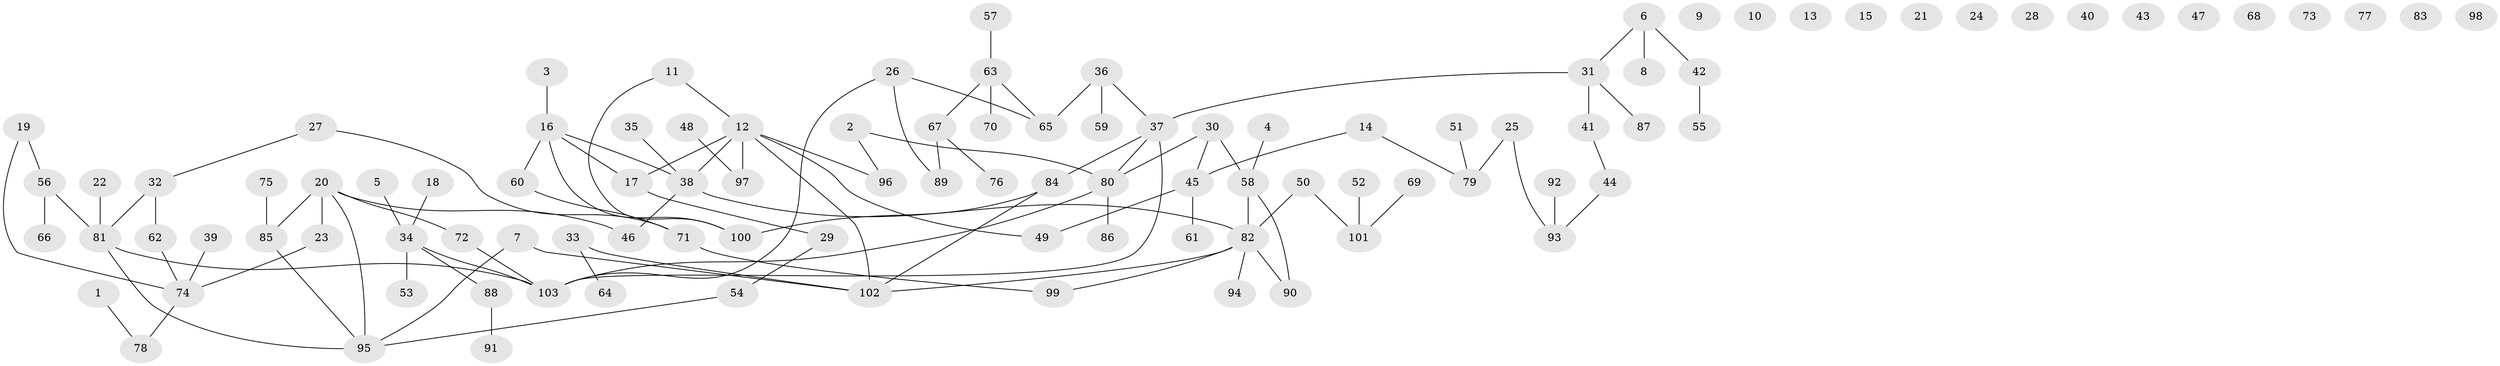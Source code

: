 // coarse degree distribution, {1: 0.21818181818181817, 7: 0.05454545454545454, 4: 0.10909090909090909, 2: 0.2, 3: 0.10909090909090909, 0: 0.2727272727272727, 9: 0.01818181818181818, 6: 0.01818181818181818}
// Generated by graph-tools (version 1.1) at 2025/16/03/04/25 18:16:28]
// undirected, 103 vertices, 108 edges
graph export_dot {
graph [start="1"]
  node [color=gray90,style=filled];
  1;
  2;
  3;
  4;
  5;
  6;
  7;
  8;
  9;
  10;
  11;
  12;
  13;
  14;
  15;
  16;
  17;
  18;
  19;
  20;
  21;
  22;
  23;
  24;
  25;
  26;
  27;
  28;
  29;
  30;
  31;
  32;
  33;
  34;
  35;
  36;
  37;
  38;
  39;
  40;
  41;
  42;
  43;
  44;
  45;
  46;
  47;
  48;
  49;
  50;
  51;
  52;
  53;
  54;
  55;
  56;
  57;
  58;
  59;
  60;
  61;
  62;
  63;
  64;
  65;
  66;
  67;
  68;
  69;
  70;
  71;
  72;
  73;
  74;
  75;
  76;
  77;
  78;
  79;
  80;
  81;
  82;
  83;
  84;
  85;
  86;
  87;
  88;
  89;
  90;
  91;
  92;
  93;
  94;
  95;
  96;
  97;
  98;
  99;
  100;
  101;
  102;
  103;
  1 -- 78;
  2 -- 80;
  2 -- 96;
  3 -- 16;
  4 -- 58;
  5 -- 34;
  6 -- 8;
  6 -- 31;
  6 -- 42;
  7 -- 95;
  7 -- 102;
  11 -- 12;
  11 -- 100;
  12 -- 17;
  12 -- 38;
  12 -- 49;
  12 -- 96;
  12 -- 97;
  12 -- 102;
  14 -- 45;
  14 -- 79;
  16 -- 17;
  16 -- 38;
  16 -- 60;
  16 -- 100;
  17 -- 29;
  18 -- 34;
  19 -- 56;
  19 -- 74;
  20 -- 23;
  20 -- 46;
  20 -- 72;
  20 -- 85;
  20 -- 95;
  22 -- 81;
  23 -- 74;
  25 -- 79;
  25 -- 93;
  26 -- 65;
  26 -- 89;
  26 -- 103;
  27 -- 32;
  27 -- 71;
  29 -- 54;
  30 -- 45;
  30 -- 58;
  30 -- 80;
  31 -- 37;
  31 -- 41;
  31 -- 87;
  32 -- 62;
  32 -- 81;
  33 -- 64;
  33 -- 102;
  34 -- 53;
  34 -- 88;
  34 -- 103;
  35 -- 38;
  36 -- 37;
  36 -- 59;
  36 -- 65;
  37 -- 80;
  37 -- 84;
  37 -- 103;
  38 -- 46;
  38 -- 82;
  39 -- 74;
  41 -- 44;
  42 -- 55;
  44 -- 93;
  45 -- 49;
  45 -- 61;
  48 -- 97;
  50 -- 82;
  50 -- 101;
  51 -- 79;
  52 -- 101;
  54 -- 95;
  56 -- 66;
  56 -- 81;
  57 -- 63;
  58 -- 82;
  58 -- 90;
  60 -- 71;
  62 -- 74;
  63 -- 65;
  63 -- 67;
  63 -- 70;
  67 -- 76;
  67 -- 89;
  69 -- 101;
  71 -- 99;
  72 -- 103;
  74 -- 78;
  75 -- 85;
  80 -- 86;
  80 -- 103;
  81 -- 95;
  81 -- 103;
  82 -- 90;
  82 -- 94;
  82 -- 99;
  82 -- 102;
  84 -- 100;
  84 -- 102;
  85 -- 95;
  88 -- 91;
  92 -- 93;
}
